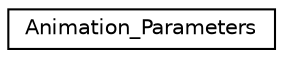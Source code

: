 digraph "Graficzna hierarchia klas"
{
  edge [fontname="Helvetica",fontsize="10",labelfontname="Helvetica",labelfontsize="10"];
  node [fontname="Helvetica",fontsize="10",shape=record];
  rankdir="LR";
  Node0 [label="Animation_Parameters",height=0.2,width=0.4,color="black", fillcolor="white", style="filled",URL="$struct_animation___parameters.html",tooltip="Struktura opisujaca animacje, z ktorej będzie tworzony obiekt klasy Animation. "];
}
